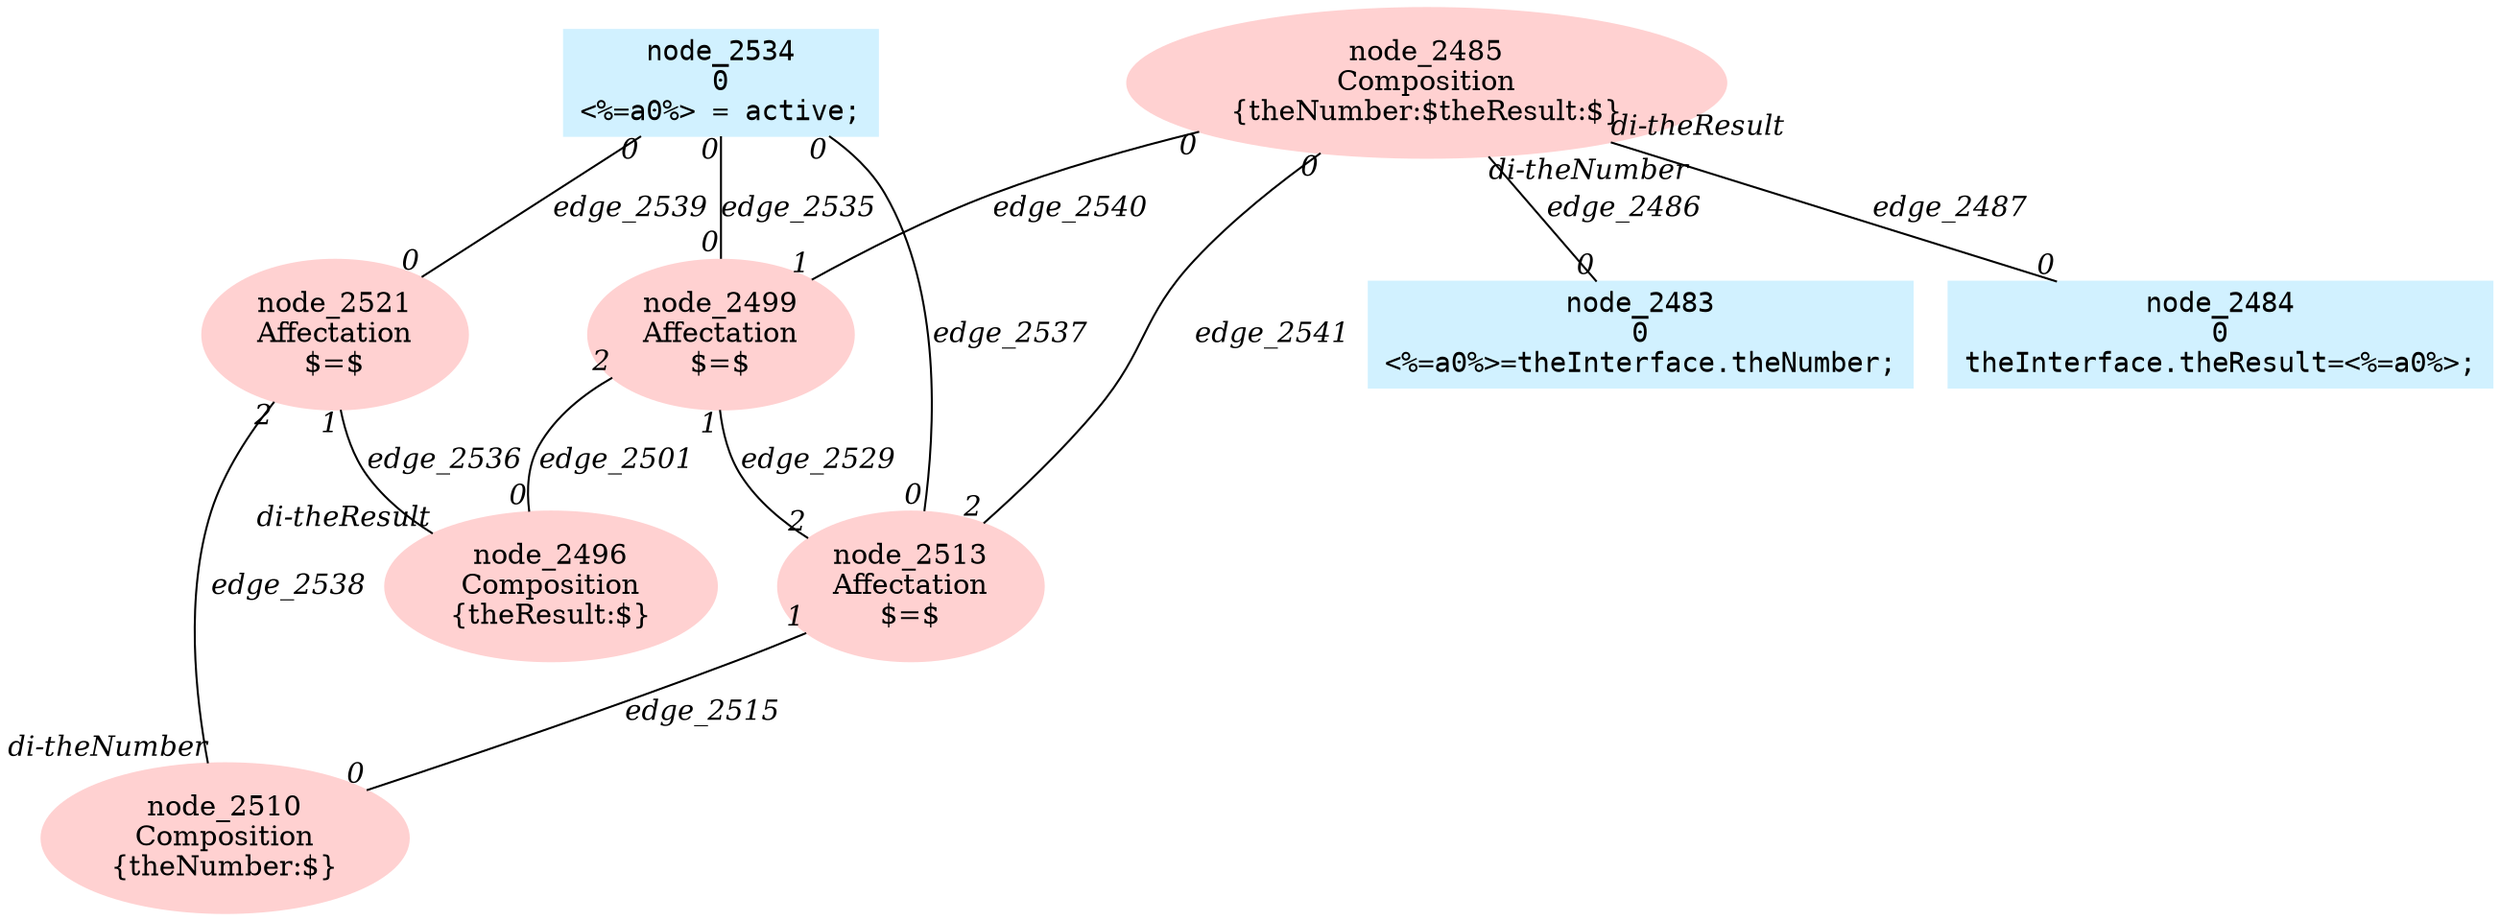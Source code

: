 digraph g{node_2485 [shape=ellipse, style=filled, color="#ffd1d1", label="node_2485
Composition
{theNumber:$theResult:$}" ]
node_2496 [shape=ellipse, style=filled, color="#ffd1d1", label="node_2496
Composition
{theResult:$}" ]
node_2499 [shape=ellipse, style=filled, color="#ffd1d1", label="node_2499
Affectation
$=$" ]
node_2510 [shape=ellipse, style=filled, color="#ffd1d1", label="node_2510
Composition
{theNumber:$}" ]
node_2513 [shape=ellipse, style=filled, color="#ffd1d1", label="node_2513
Affectation
$=$" ]
node_2521 [shape=ellipse, style=filled, color="#ffd1d1", label="node_2521
Affectation
$=$" ]
node_2483 [shape=box, style=filled, color="#d1f1ff", fontname="Courier", label="node_2483
0
<%=a0%>=theInterface.theNumber;
" ]
node_2484 [shape=box, style=filled, color="#d1f1ff", fontname="Courier", label="node_2484
0
theInterface.theResult=<%=a0%>;
" ]
node_2534 [shape=box, style=filled, color="#d1f1ff", fontname="Courier", label="node_2534
0
<%=a0%> = active;
" ]
node_2485 -> node_2483 [dir=none, arrowHead=none, fontname="Times-Italic", label="edge_2486",  headlabel="0", taillabel="di-theNumber" ]
node_2485 -> node_2484 [dir=none, arrowHead=none, fontname="Times-Italic", label="edge_2487",  headlabel="0", taillabel="di-theResult" ]
node_2499 -> node_2496 [dir=none, arrowHead=none, fontname="Times-Italic", label="edge_2501",  headlabel="0", taillabel="2" ]
node_2513 -> node_2510 [dir=none, arrowHead=none, fontname="Times-Italic", label="edge_2515",  headlabel="0", taillabel="1" ]
node_2499 -> node_2513 [dir=none, arrowHead=none, fontname="Times-Italic", label="edge_2529",  headlabel="2", taillabel="1" ]
node_2534 -> node_2499 [dir=none, arrowHead=none, fontname="Times-Italic", label="edge_2535",  headlabel="0", taillabel="0" ]
node_2521 -> node_2496 [dir=none, arrowHead=none, fontname="Times-Italic", label="edge_2536",  headlabel="di-theResult", taillabel="1" ]
node_2534 -> node_2513 [dir=none, arrowHead=none, fontname="Times-Italic", label="edge_2537",  headlabel="0", taillabel="0" ]
node_2521 -> node_2510 [dir=none, arrowHead=none, fontname="Times-Italic", label="edge_2538",  headlabel="di-theNumber", taillabel="2" ]
node_2534 -> node_2521 [dir=none, arrowHead=none, fontname="Times-Italic", label="edge_2539",  headlabel="0", taillabel="0" ]
node_2485 -> node_2499 [dir=none, arrowHead=none, fontname="Times-Italic", label="edge_2540",  headlabel="1", taillabel="0" ]
node_2485 -> node_2513 [dir=none, arrowHead=none, fontname="Times-Italic", label="edge_2541",  headlabel="2", taillabel="0" ]
}